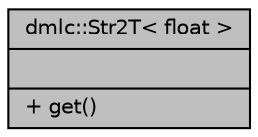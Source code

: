 digraph "dmlc::Str2T&lt; float &gt;"
{
 // LATEX_PDF_SIZE
  edge [fontname="Helvetica",fontsize="10",labelfontname="Helvetica",labelfontsize="10"];
  node [fontname="Helvetica",fontsize="10",shape=record];
  Node1 [label="{dmlc::Str2T\< float \>\n||+ get()\l}",height=0.2,width=0.4,color="black", fillcolor="grey75", style="filled", fontcolor="black",tooltip="Template specialization of Str2T<> interface for float type."];
}
